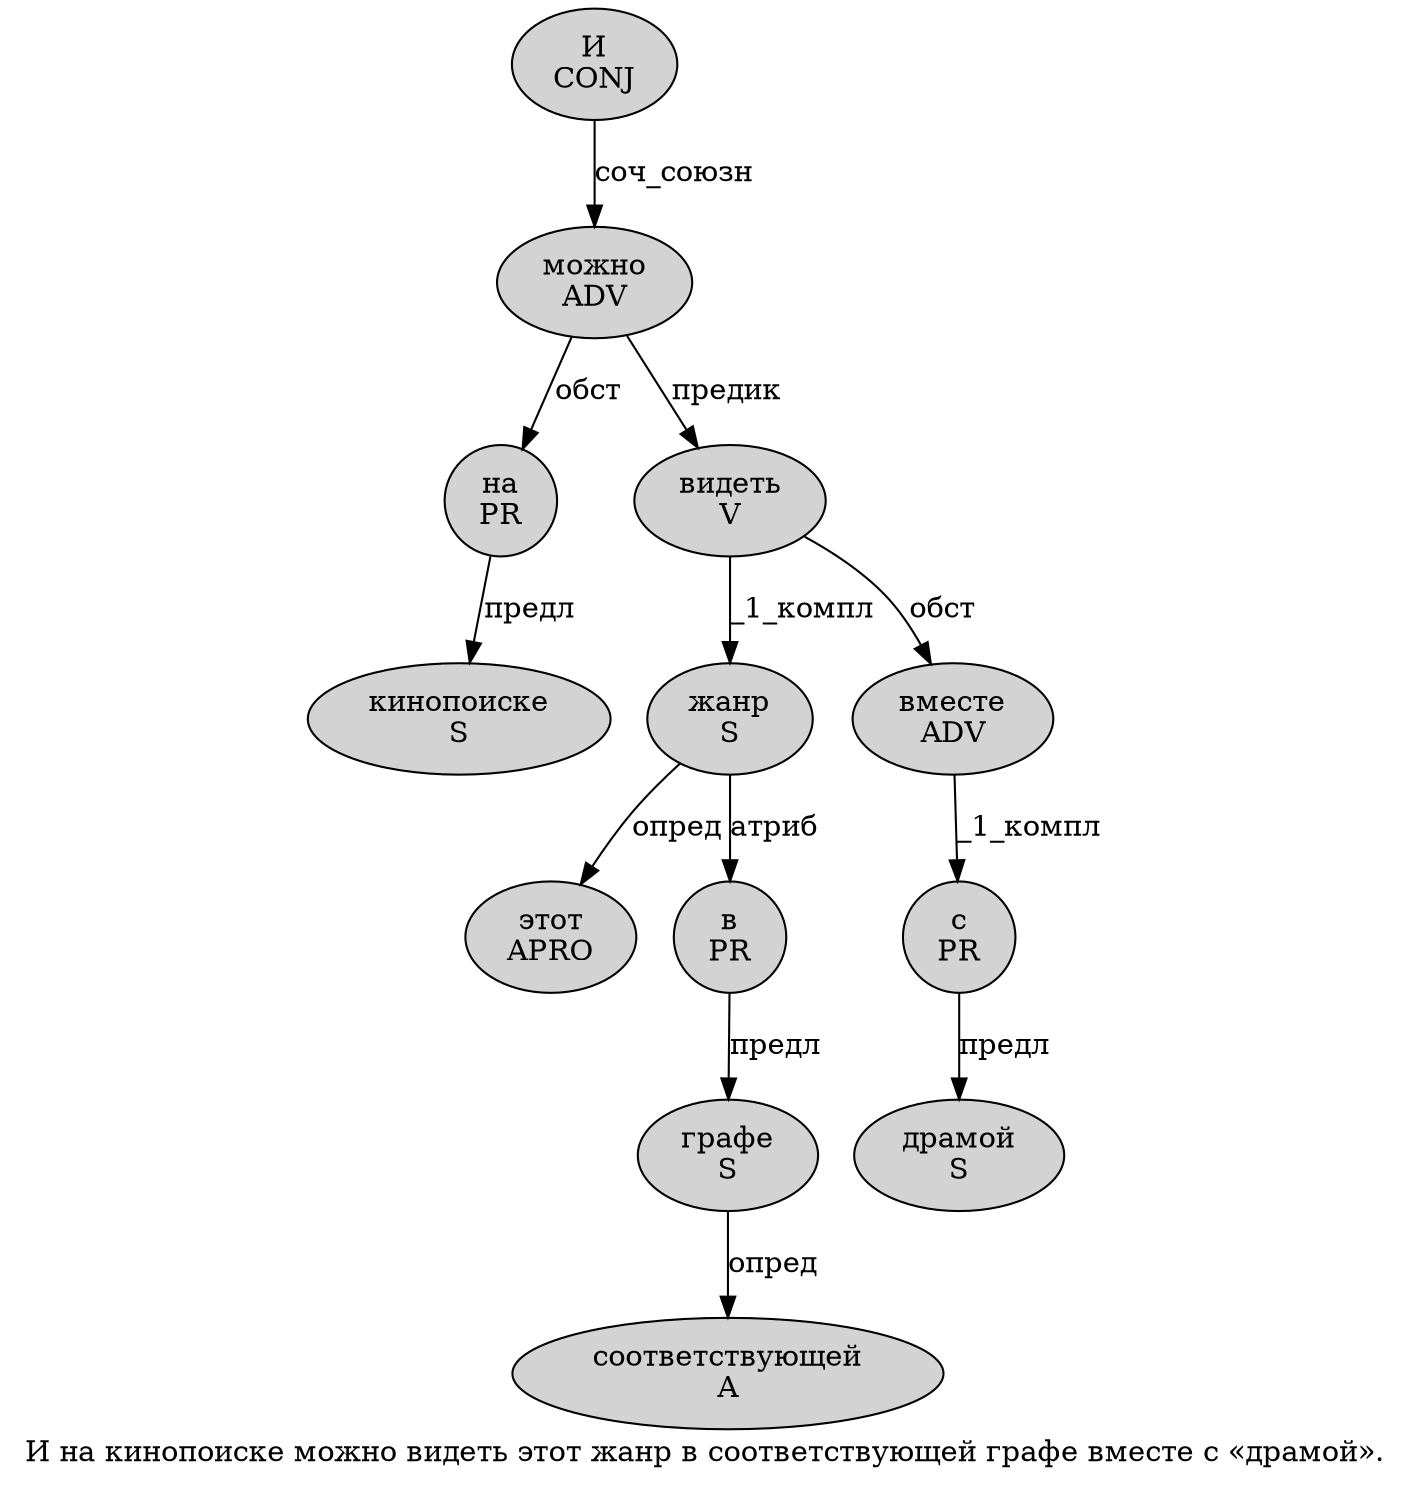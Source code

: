 digraph SENTENCE_2360 {
	graph [label="И на кинопоиске можно видеть этот жанр в соответствующей графе вместе с «драмой»."]
	node [style=filled]
		0 [label="И
CONJ" color="" fillcolor=lightgray penwidth=1 shape=ellipse]
		1 [label="на
PR" color="" fillcolor=lightgray penwidth=1 shape=ellipse]
		2 [label="кинопоиске
S" color="" fillcolor=lightgray penwidth=1 shape=ellipse]
		3 [label="можно
ADV" color="" fillcolor=lightgray penwidth=1 shape=ellipse]
		4 [label="видеть
V" color="" fillcolor=lightgray penwidth=1 shape=ellipse]
		5 [label="этот
APRO" color="" fillcolor=lightgray penwidth=1 shape=ellipse]
		6 [label="жанр
S" color="" fillcolor=lightgray penwidth=1 shape=ellipse]
		7 [label="в
PR" color="" fillcolor=lightgray penwidth=1 shape=ellipse]
		8 [label="соответствующей
A" color="" fillcolor=lightgray penwidth=1 shape=ellipse]
		9 [label="графе
S" color="" fillcolor=lightgray penwidth=1 shape=ellipse]
		10 [label="вместе
ADV" color="" fillcolor=lightgray penwidth=1 shape=ellipse]
		11 [label="с
PR" color="" fillcolor=lightgray penwidth=1 shape=ellipse]
		13 [label="драмой
S" color="" fillcolor=lightgray penwidth=1 shape=ellipse]
			11 -> 13 [label="предл"]
			3 -> 1 [label="обст"]
			3 -> 4 [label="предик"]
			4 -> 6 [label="_1_компл"]
			4 -> 10 [label="обст"]
			6 -> 5 [label="опред"]
			6 -> 7 [label="атриб"]
			9 -> 8 [label="опред"]
			1 -> 2 [label="предл"]
			10 -> 11 [label="_1_компл"]
			0 -> 3 [label="соч_союзн"]
			7 -> 9 [label="предл"]
}